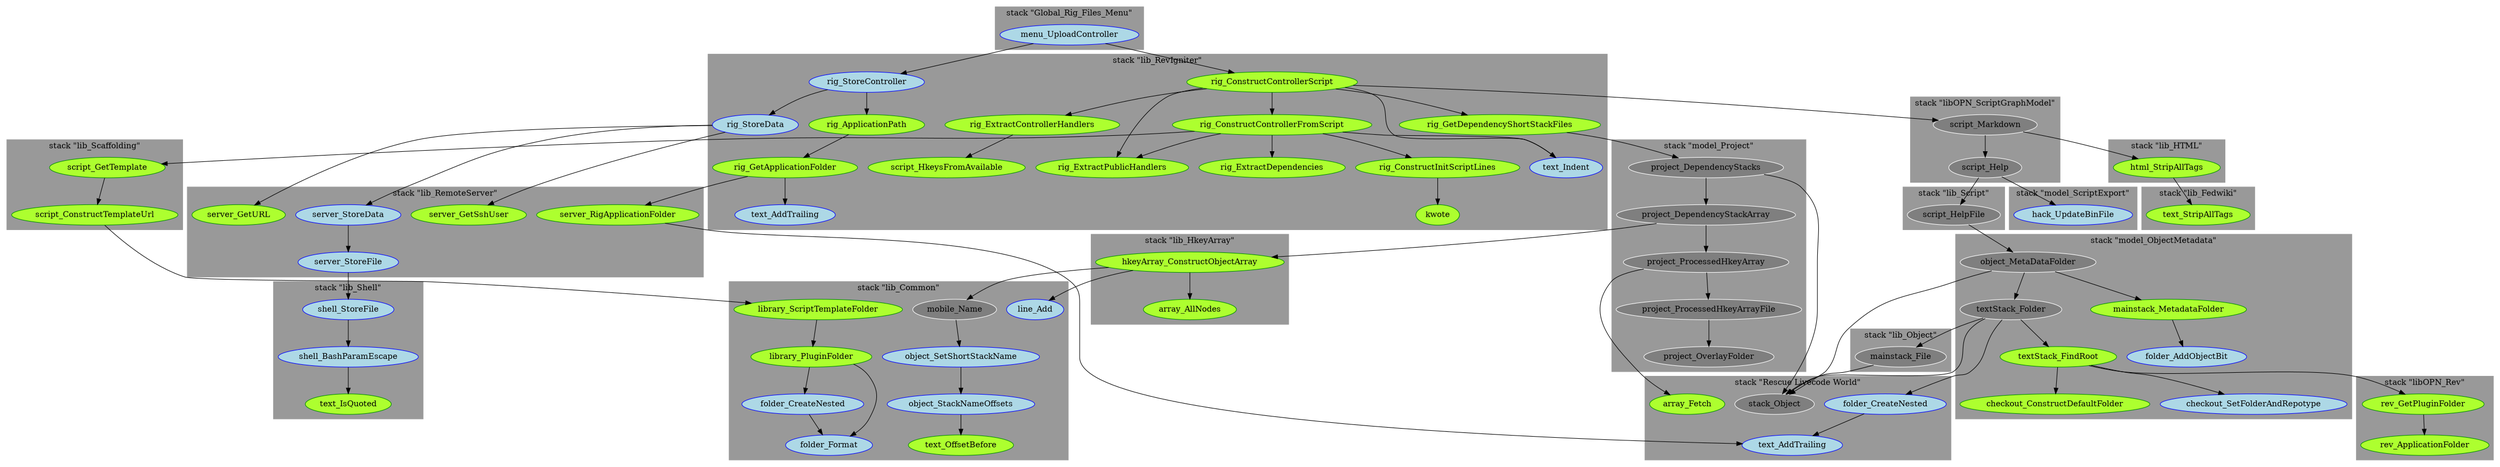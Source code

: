 digraph "dot_FromArray" {	graph [		clusterrank="true"		size="31.2500,31.2500"	];		subgraph "g" {		node [fillcolor="grey50", style="filled", color="white"];			n14 [label="project_DependencyStackArray" URL="project_DependencyStackArray%2Cg%2Cstack+%22model_Project%22%2C1"];		n62 [label="project_OverlayFolder" URL="project_OverlayFolder%2Cg%2Cstack+%22model_Project%22%2C1"];		n50 [label="project_ProcessedHkeyArray" URL="project_ProcessedHkeyArray%2Cg%2Cstack+%22model_Project%22%2C1"];		n11 [label="mainstack_File" URL="mainstack_File%2Cg%2Cstack+%22lib_Object%22%2C1"];		n24 [label="object_MetaDataFolder" URL="object_MetaDataFolder%2Cg%2Cstack+%22model_ObjectMetadata%22%2C1"];		n61 [label="project_ProcessedHkeyArrayFile" URL="project_ProcessedHkeyArrayFile%2Cg%2Cstack+%22model_Project%22%2C1"];		n16 [label="mobile_Name" URL="mobile_Name%2Cg%2Cstack+%22lib_Common%22%2C1"];		n21 [label="script_Markdown" URL="script_Markdown%2Cg%2Cstack+%22libOPN_ScriptGraphModel%22%2C1"];		n27 [label="script_Help" URL="script_Help%2Cg%2Cstack+%22libOPN_ScriptGraphModel%22%2C1"];		n40 [label="textStack_Folder" URL="textStack_Folder%2Cg%2Cstack+%22model_ObjectMetadata%22%2C1"];		n12 [label="stack_Object" URL="stack_Object%2Cg%2Cstack+%22Rescue+Livecode+World%22%2C1"];		n23 [label="script_HelpFile" URL="script_HelpFile%2Cg%2Cstack+%22lib_Script%22%2C1"];		n13 [label="project_DependencyStacks" URL="project_DependencyStacks%2Cg%2Cstack+%22model_Project%22%2C1"];	}		subgraph "f" {		node [fillcolor="GreenYellow", style="filled", color="Green4"];			n56 [label="checkout_ConstructDefaultFolder" URL="checkout_ConstructDefaultFolder%2Cf%2Cstack+%22model_ObjectMetadata%22%2C1"];		n1 [label="html_StripAllTags" URL="html_StripAllTags%2Cf%2Cstack+%22lib_HTML%22%2C1"];		n53 [label="rev_GetPluginFolder" URL="rev_GetPluginFolder%2Cf%2Cstack+%22libOPN_Rev%22%2C1"];		n49 [label="rig_ApplicationPath" URL="rig_ApplicationPath%2Cf%2Cstack+%22lib_RevIgniter%22%2C1"];		n30 [label="text_OffsetBefore" URL="text_OffsetBefore%2Cf%2Cstack+%22lib_Common%22%2C1"];		n22 [label="rig_GetDependencyShortStackFiles" URL="rig_GetDependencyShortStackFiles%2Cf%2Cstack+%22lib_RevIgniter%22%2C1"];		n15 [label="hkeyArray_ConstructObjectArray" URL="hkeyArray_ConstructObjectArray%2Cf%2Cstack+%22lib_HkeyArray%22%2C1"];		n36 [label="server_GetSshUser" URL="server_GetSshUser%2Cf%2Cstack+%22lib_RemoteServer%22%2C1"];		n51 [label="rig_GetApplicationFolder" URL="rig_GetApplicationFolder%2Cf%2Cstack+%22lib_RevIgniter%22%2C1"];		n28 [label="script_ConstructTemplateUrl" URL="script_ConstructTemplateUrl%2Cf%2Cstack+%22lib_Scaffolding%22%2C1"];		n25 [label="server_RigApplicationFolder" URL="server_RigApplicationFolder%2Cf%2Cstack+%22lib_RemoteServer%22%2C1"];		n42 [label="kwote" URL="kwote%2Cf%2Cstack+%22lib_RevIgniter%22%2C1"];		n54 [label="rev_ApplicationFolder" URL="rev_ApplicationFolder%2Cf%2Cstack+%22libOPN_Rev%22%2C1"];		n7 [label="script_GetTemplate" URL="script_GetTemplate%2Cf%2Cstack+%22lib_Scaffolding%22%2C1"];		n37 [label="server_GetURL" URL="server_GetURL%2Cf%2Cstack+%22lib_RemoteServer%22%2C1"];		n6 [label="rig_ExtractDependencies" URL="rig_ExtractDependencies%2Cf%2Cstack+%22lib_RevIgniter%22%2C1"];		n32 [label="text_IsQuoted" URL="text_IsQuoted%2Cf%2Cstack+%22lib_Shell%22%2C1"];		n3 [label="rig_ConstructControllerFromScript" URL="rig_ConstructControllerFromScript%2Cf%2Cstack+%22lib_RevIgniter%22%2C1"];		n41 [label="mainstack_MetadataFolder" URL="mainstack_MetadataFolder%2Cf%2Cstack+%22model_ObjectMetadata%22%2C1"];		n55 [label="textStack_FindRoot" URL="textStack_FindRoot%2Cf%2Cstack+%22model_ObjectMetadata%22%2C1"];		n18 [label="array_AllNodes" URL="array_AllNodes%2Cf%2Cstack+%22lib_HkeyArray%22%2C1"];		n5 [label="rig_ExtractPublicHandlers" URL="rig_ExtractPublicHandlers%2Cf%2Cstack+%22lib_RevIgniter%22%2C1"];		n20 [label="rig_ExtractControllerHandlers" URL="rig_ExtractControllerHandlers%2Cf%2Cstack+%22lib_RevIgniter%22%2C1"];		n33 [label="library_ScriptTemplateFolder" URL="library_ScriptTemplateFolder%2Cf%2Cstack+%22lib_Common%22%2C1"];		n8 [label="rig_ConstructInitScriptLines" URL="rig_ConstructInitScriptLines%2Cf%2Cstack+%22lib_RevIgniter%22%2C1"];		n60 [label="array_Fetch" URL="array_Fetch%2Cf%2Cstack+%22Rescue+Livecode+World%22%2C1"];		n2 [label="text_StripAllTags" URL="text_StripAllTags%2Cf%2Cstack+%22lib_Fedwiki%22%2C1"];		n39 [label="script_HkeysFromAvailable" URL="script_HkeysFromAvailable%2Cf%2Cstack+%22lib_RevIgniter%22%2C1"];		n19 [label="rig_ConstructControllerScript" URL="rig_ConstructControllerScript%2Cf%2Cstack+%22lib_RevIgniter%22%2C1"];		n34 [label="library_PluginFolder" URL="library_PluginFolder%2Cf%2Cstack+%22lib_Common%22%2C1"];	}		subgraph "c" {		node [fillcolor="LightBlue", style="filled", color="Blue"];			n35 [label="rig_StoreData" URL="rig_StoreData%2Cc%2Cstack+%22lib_RevIgniter%22%2C1"];		n29 [label="object_StackNameOffsets" URL="object_StackNameOffsets%2Cc%2Cstack+%22lib_Common%22%2C1"];		n10 [label="folder_Format" URL="folder_Format%2Cc%2Cstack+%22lib_Common%22%2C1"];		n43 [label="hack_UpdateBinFile" URL="hack_UpdateBinFile%2Cc%2Cstack+%22model_ScriptExport%22%2C1"];		n57 [label="checkout_SetFolderAndRepotype" URL="checkout_SetFolderAndRepotype%2Cc%2Cstack+%22model_ObjectMetadata%22%2C1"];		n48 [label="rig_StoreController" URL="rig_StoreController%2Cc%2Cstack+%22lib_RevIgniter%22%2C1"];		n31 [label="shell_BashParamEscape" URL="shell_BashParamEscape%2Cc%2Cstack+%22lib_Shell%22%2C1"];		n47 [label="folder_AddObjectBit" URL="folder_AddObjectBit%2Cc%2Cstack+%22model_ObjectMetadata%22%2C1"];		n9 [label="folder_CreateNested" URL="folder_CreateNested%2Cc%2Cstack+%22lib_Common%22%2C1"];		n38 [label="server_StoreData" URL="server_StoreData%2Cc%2Cstack+%22lib_RemoteServer%22%2C1"];		n58 [label="shell_StoreFile" URL="shell_StoreFile%2Cc%2Cstack+%22lib_Shell%22%2C1"];		n46 [label="folder_CreateNested" URL="folder_CreateNested%2Cc%2Cstack+%22Rescue+Livecode+World%22%2C1"];		n17 [label="line_Add" URL="line_Add%2Cc%2Cstack+%22lib_Common%22%2C1"];		n52 [label="text_AddTrailing" URL="text_AddTrailing%2Cc%2Cstack+%22lib_RevIgniter%22%2C1"];		n59 [label="menu_UploadController" URL="menu_UploadController%2Cc%2Cstack+%22Global_Rig_Files_Menu%22%2C1"];		n45 [label="server_StoreFile" URL="server_StoreFile%2Cc%2Cstack+%22lib_RemoteServer%22%2C1"];		n4 [label="text_Indent" URL="text_Indent%2Cc%2Cstack+%22lib_RevIgniter%22%2C1"];		n26 [label="text_AddTrailing" URL="text_AddTrailing%2Cc%2Cstack+%22Rescue+Livecode+World%22%2C1"];		n44 [label="object_SetShortStackName" URL="object_SetShortStackName%2Cc%2Cstack+%22lib_Common%22%2C1"];	}		subgraph cluster1 {			label="stack \"Global_Rig_Files_Menu\"";			style=filled;			color=grey60;			fillcolor=grey60;					n59	}	subgraph cluster2 {			label="stack \"lib_Common\"";			style=filled;			color=grey60;			fillcolor=grey60;					n29; n30; n10; n9; n16; n33; n17; n34; n44	}	subgraph cluster3 {			label="stack \"lib_Fedwiki\"";			style=filled;			color=grey60;			fillcolor=grey60;					n2	}	subgraph cluster4 {			label="stack \"lib_HkeyArray\"";			style=filled;			color=grey60;			fillcolor=grey60;					n15; n18	}	subgraph cluster5 {			label="stack \"lib_HTML\"";			style=filled;			color=grey60;			fillcolor=grey60;					n1	}	subgraph cluster6 {			label="stack \"lib_Object\"";			style=filled;			color=grey60;			fillcolor=grey60;					n11	}	subgraph cluster7 {			label="stack \"lib_RemoteServer\"";			style=filled;			color=grey60;			fillcolor=grey60;					n36; n25; n37; n38; n45	}	subgraph cluster8 {			label="stack \"lib_RevIgniter\"";			style=filled;			color=grey60;			fillcolor=grey60;					n35; n49; n22; n48; n51; n42; n6; n3; n5; n20; n8; n52; n39; n19; n4	}	subgraph cluster9 {			label="stack \"lib_Scaffolding\"";			style=filled;			color=grey60;			fillcolor=grey60;					n28; n7	}	subgraph cluster10 {			label="stack \"lib_Script\"";			style=filled;			color=grey60;			fillcolor=grey60;					n23	}	subgraph cluster11 {			label="stack \"lib_Shell\"";			style=filled;			color=grey60;			fillcolor=grey60;					n31; n32; n58	}	subgraph cluster12 {			label="stack \"libOPN_Rev\"";			style=filled;			color=grey60;			fillcolor=grey60;					n53; n54	}	subgraph cluster13 {			label="stack \"libOPN_ScriptGraphModel\"";			style=filled;			color=grey60;			fillcolor=grey60;					n21; n27	}	subgraph cluster14 {			label="stack \"model_ObjectMetadata\"";			style=filled;			color=grey60;			fillcolor=grey60;					n56; n57; n47; n24; n41; n55; n40	}	subgraph cluster15 {			label="stack \"model_Project\"";			style=filled;			color=grey60;			fillcolor=grey60;					n14; n62; n50; n61; n13	}	subgraph cluster16 {			label="stack \"model_ScriptExport\"";			style=filled;			color=grey60;			fillcolor=grey60;					n43	}	subgraph cluster17 {			label="stack \"Rescue Livecode World\"";			style=filled;			color=grey60;			fillcolor=grey60;					n46; n60; n12; n26	}		n33 -> n34;	n31 -> n32;	n28 -> n33;	n45 -> n58;	n49 -> n51;	n50 -> n60;	n50 -> n61;	n27 -> n43;	n27 -> n23;	n25 -> n26;	n23 -> n24;	n9 -> n10;	n38 -> n45;	n59 -> n48;	n59 -> n19;	n21 -> n27;	n21 -> n1;	n40 -> n55;	n40 -> n46;	n40 -> n12;	n40 -> n11;	n44 -> n29;	n14 -> n50;	n14 -> n15;	n16 -> n44;	n7 -> n28;	n1 -> n2;	n3 -> n4;	n3 -> n5;	n3 -> n6;	n3 -> n7;	n3 -> n8;	n51 -> n52;	n51 -> n25;	n29 -> n30;	n48 -> n35;	n48 -> n49;	n46 -> n26;	n34 -> n10;	n34 -> n9;	n53 -> n54;	n24 -> n12;	n24 -> n40;	n24 -> n41;	n55 -> n53;	n55 -> n56;	n55 -> n57;	n20 -> n39;	n22 -> n13;	n19 -> n3;	n19 -> n20;	n19 -> n5;	n19 -> n21;	n19 -> n22;	n19 -> n4;	n8 -> n42;	n35 -> n36;	n35 -> n37;	n35 -> n38;	n41 -> n47;	n58 -> n31;	n15 -> n16;	n15 -> n17;	n15 -> n18;	n61 -> n62;	n11 -> n12;	n13 -> n12;	n13 -> n14;}